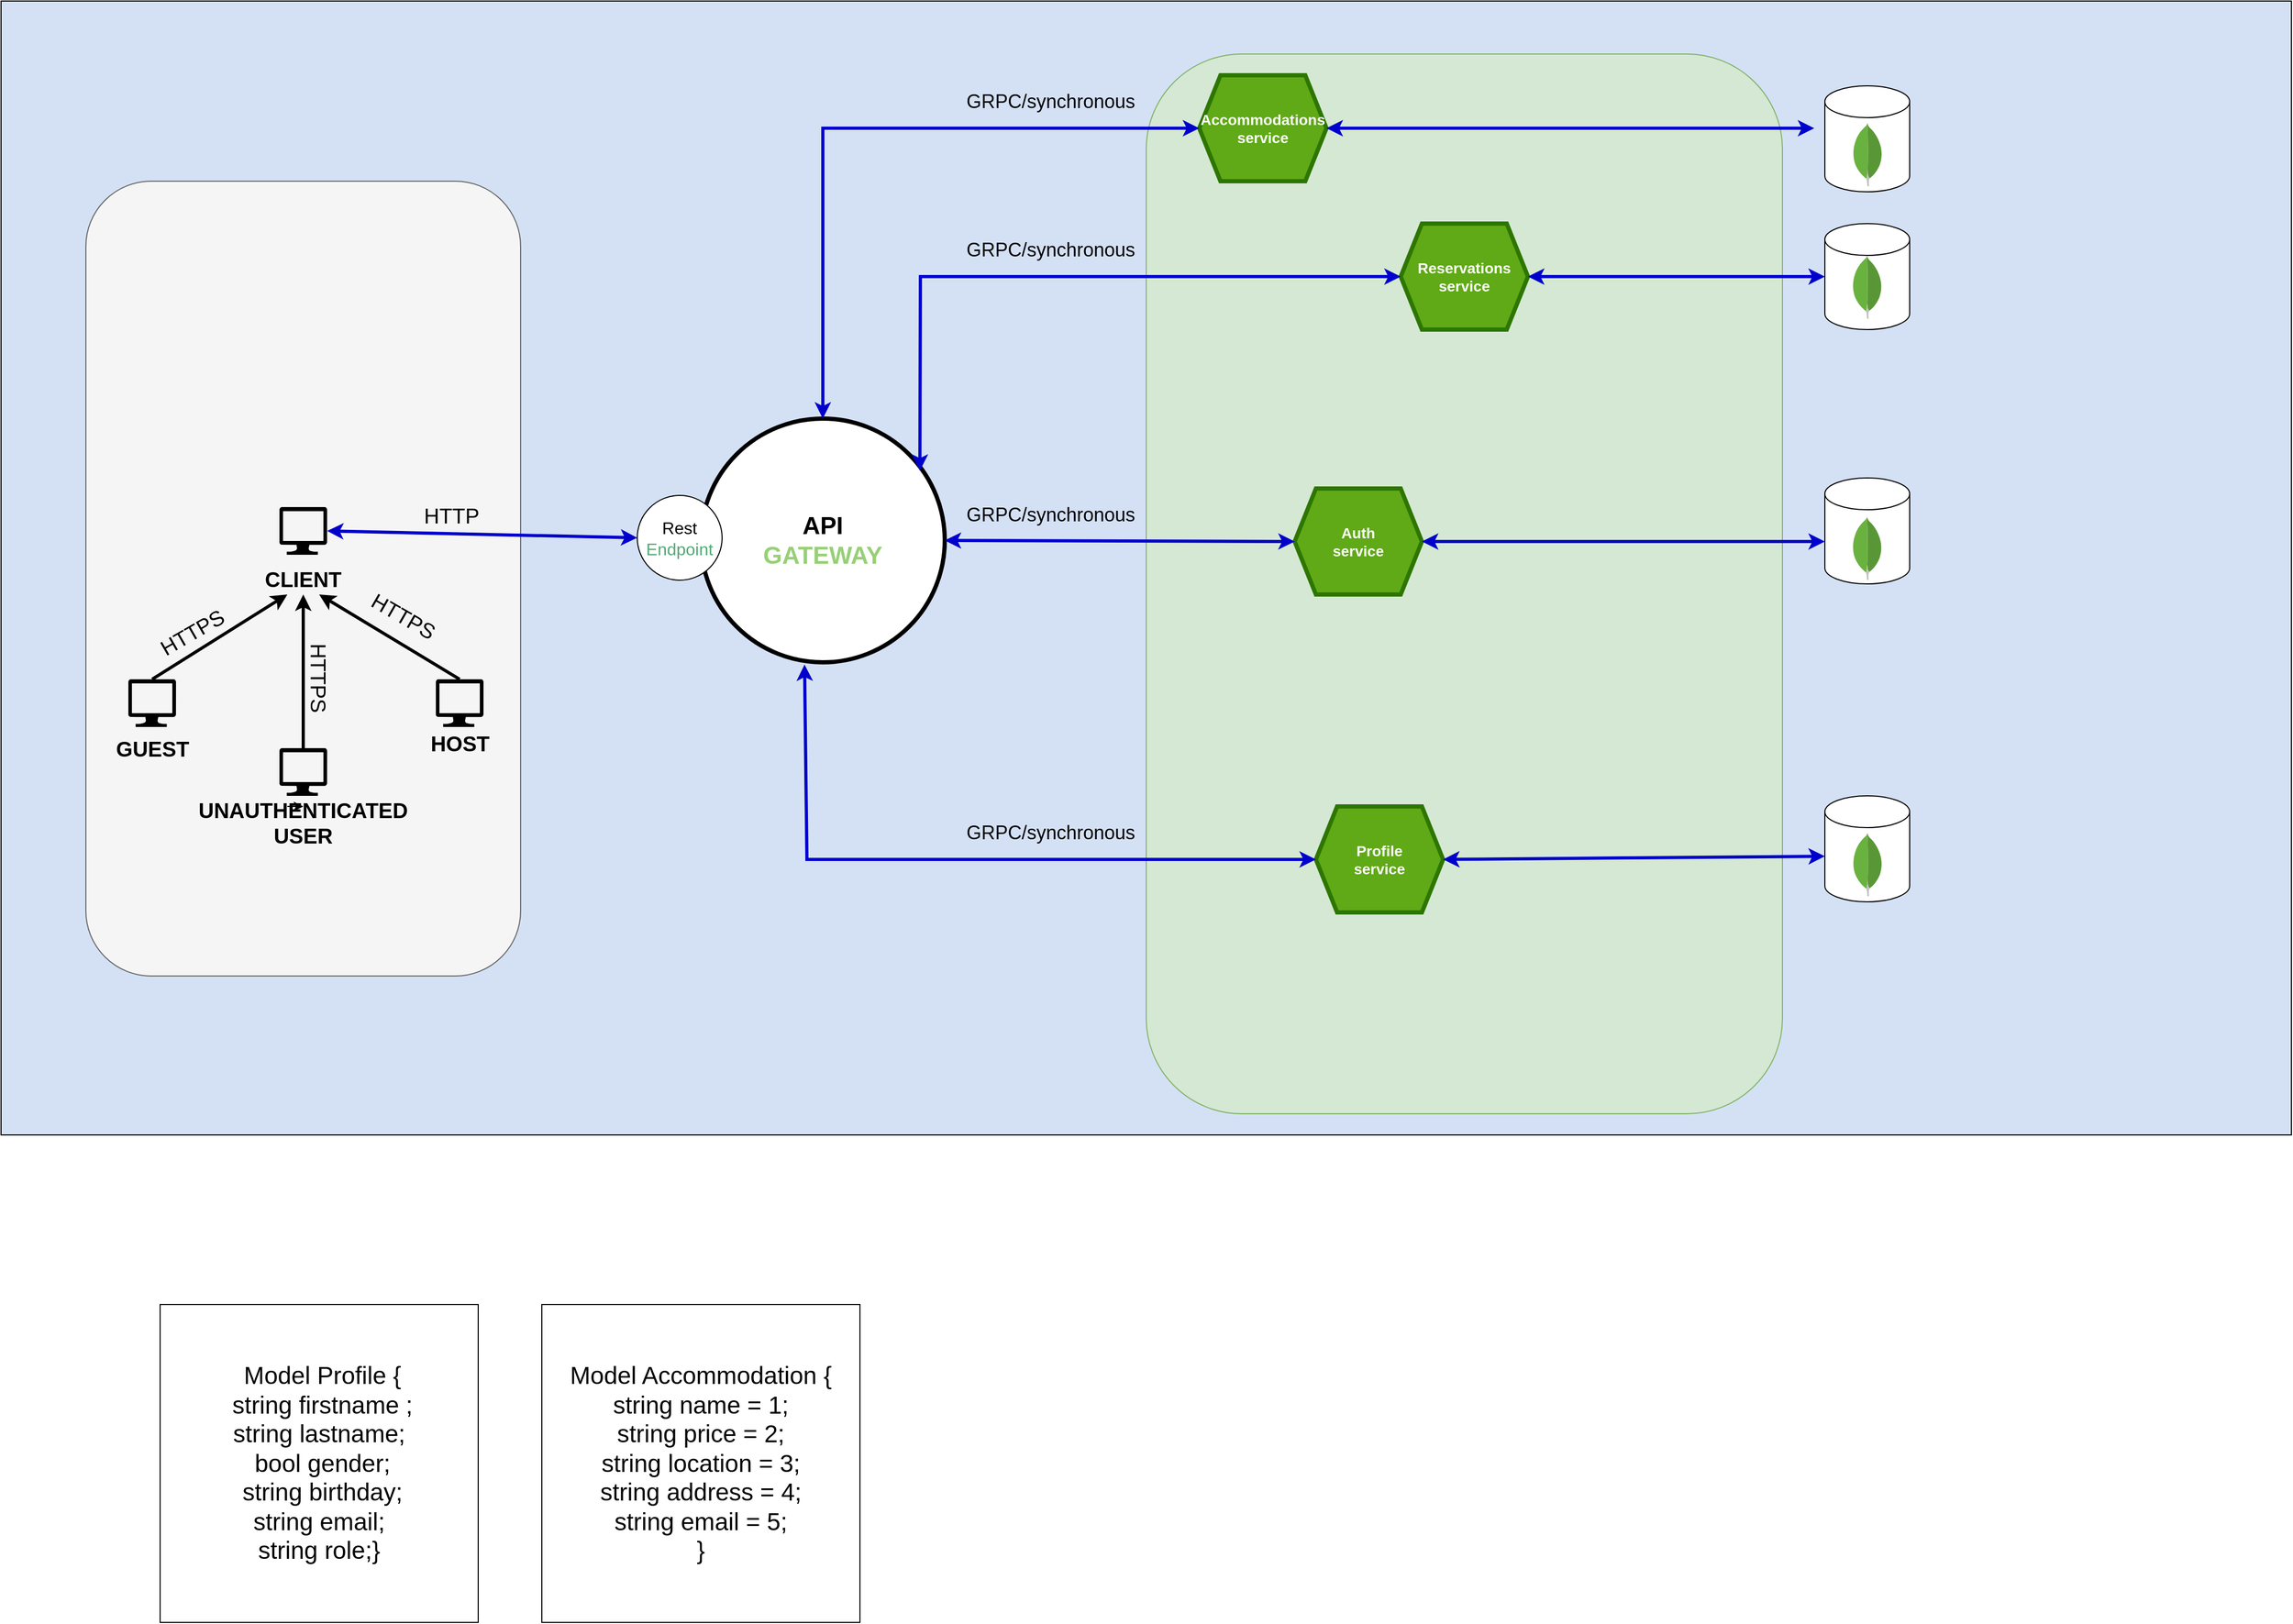 <mxfile version="22.1.0" type="device">
  <diagram name="Page-1" id="aZqTcHWdBRNuJLzUG_dm">
    <mxGraphModel dx="2899" dy="1017" grid="1" gridSize="10" guides="1" tooltips="1" connect="1" arrows="1" fold="1" page="1" pageScale="1" pageWidth="850" pageHeight="1100" math="0" shadow="0">
      <root>
        <mxCell id="0" />
        <mxCell id="1" parent="0" />
        <mxCell id="zURRKgwcUh4T0i38kErL-66" value="" style="rounded=0;whiteSpace=wrap;html=1;fillColor=#D4E1F5;" parent="1" vertex="1">
          <mxGeometry x="-10" width="2160" height="1070" as="geometry" />
        </mxCell>
        <mxCell id="zURRKgwcUh4T0i38kErL-105" value="" style="rounded=1;whiteSpace=wrap;html=1;fillColor=#f5f5f5;strokeColor=#666666;fontColor=#333333;" parent="1" vertex="1">
          <mxGeometry x="70" y="170" width="410" height="750" as="geometry" />
        </mxCell>
        <mxCell id="zURRKgwcUh4T0i38kErL-88" value="" style="rounded=1;whiteSpace=wrap;html=1;fillColor=#d5e8d4;strokeColor=#82b366;" parent="1" vertex="1">
          <mxGeometry x="1070" y="50" width="600" height="1000" as="geometry" />
        </mxCell>
        <mxCell id="zURRKgwcUh4T0i38kErL-3" value="" style="verticalLabelPosition=bottom;html=1;verticalAlign=top;align=center;strokeColor=none;fillColor=#000000;shape=mxgraph.azure.computer;pointerEvents=1;" parent="1" vertex="1">
          <mxGeometry x="252.5" y="477.5" width="45" height="45" as="geometry" />
        </mxCell>
        <mxCell id="zURRKgwcUh4T0i38kErL-11" value="Accommodations&lt;br style=&quot;font-size: 14px;&quot;&gt;service" style="shape=hexagon;perimeter=hexagonPerimeter2;whiteSpace=wrap;html=1;fixedSize=1;fillColor=#60a917;strokeColor=#2D7600;fontColor=#ffffff;strokeWidth=4;fontSize=14;fontStyle=1" parent="1" vertex="1">
          <mxGeometry x="1120" y="70" width="120" height="100" as="geometry" />
        </mxCell>
        <mxCell id="zURRKgwcUh4T0i38kErL-12" value="Auth&lt;br&gt;service" style="shape=hexagon;perimeter=hexagonPerimeter2;whiteSpace=wrap;html=1;fixedSize=1;fillColor=#60a917;strokeColor=#2D7600;fontColor=#ffffff;strokeWidth=4;fontSize=14;fontStyle=1" parent="1" vertex="1">
          <mxGeometry x="1210" y="460" width="120" height="100" as="geometry" />
        </mxCell>
        <mxCell id="zURRKgwcUh4T0i38kErL-43" value="Reservations&lt;br style=&quot;font-size: 14px;&quot;&gt;service" style="shape=hexagon;perimeter=hexagonPerimeter2;whiteSpace=wrap;html=1;fixedSize=1;fillColor=#60a917;strokeColor=#2D7600;fontColor=#ffffff;strokeWidth=4;fontSize=14;fontStyle=1" parent="1" vertex="1">
          <mxGeometry x="1310" y="210" width="120" height="100" as="geometry" />
        </mxCell>
        <mxCell id="zURRKgwcUh4T0i38kErL-45" value="Profile&lt;br style=&quot;font-size: 14px;&quot;&gt;service" style="shape=hexagon;perimeter=hexagonPerimeter2;whiteSpace=wrap;html=1;fixedSize=1;fillColor=#60a917;strokeColor=#2D7600;fontColor=#ffffff;strokeWidth=4;fontSize=14;fontStyle=1" parent="1" vertex="1">
          <mxGeometry x="1230" y="760" width="120" height="100" as="geometry" />
        </mxCell>
        <mxCell id="zURRKgwcUh4T0i38kErL-67" value="&lt;font style=&quot;font-size: 23px;&quot;&gt;&lt;b&gt;API&lt;br&gt;&lt;font color=&quot;#97d077&quot;&gt;GATEWAY&lt;/font&gt;&lt;br&gt;&lt;/b&gt;&lt;/font&gt;" style="ellipse;whiteSpace=wrap;html=1;aspect=fixed;strokeWidth=4;" parent="1" vertex="1">
          <mxGeometry x="650" y="394" width="230" height="230" as="geometry" />
        </mxCell>
        <mxCell id="zURRKgwcUh4T0i38kErL-71" value="" style="endArrow=classic;html=1;rounded=0;entryX=0;entryY=0.5;entryDx=0;entryDy=0;strokeWidth=3;exitX=0.5;exitY=0;exitDx=0;exitDy=0;strokeColor=#0000CC;startArrow=classic;startFill=1;" parent="1" source="zURRKgwcUh4T0i38kErL-67" target="zURRKgwcUh4T0i38kErL-11" edge="1">
          <mxGeometry width="50" height="50" relative="1" as="geometry">
            <mxPoint x="825" y="390.0" as="sourcePoint" />
            <mxPoint x="1040.3" y="240.0" as="targetPoint" />
            <Array as="points">
              <mxPoint x="765" y="120" />
            </Array>
          </mxGeometry>
        </mxCell>
        <mxCell id="zURRKgwcUh4T0i38kErL-72" value="" style="endArrow=classic;html=1;rounded=0;entryX=0;entryY=0.5;entryDx=0;entryDy=0;strokeWidth=3;exitX=0.898;exitY=0.214;exitDx=0;exitDy=0;exitPerimeter=0;strokeColor=#0000CC;startArrow=classic;startFill=1;" parent="1" source="zURRKgwcUh4T0i38kErL-67" target="zURRKgwcUh4T0i38kErL-43" edge="1">
          <mxGeometry width="50" height="50" relative="1" as="geometry">
            <mxPoint x="888.92" y="390.32" as="sourcePoint" />
            <mxPoint x="1200" y="270" as="targetPoint" />
            <Array as="points">
              <mxPoint x="857" y="260" />
            </Array>
          </mxGeometry>
        </mxCell>
        <mxCell id="zURRKgwcUh4T0i38kErL-73" value="" style="endArrow=classic;html=1;rounded=0;strokeWidth=3;exitX=1;exitY=0.5;exitDx=0;exitDy=0;entryX=0;entryY=0.5;entryDx=0;entryDy=0;strokeColor=#0000CC;startArrow=classic;startFill=1;" parent="1" source="zURRKgwcUh4T0i38kErL-67" target="zURRKgwcUh4T0i38kErL-12" edge="1">
          <mxGeometry width="50" height="50" relative="1" as="geometry">
            <mxPoint x="901.053" y="505.789" as="sourcePoint" />
            <mxPoint x="1580" y="530" as="targetPoint" />
          </mxGeometry>
        </mxCell>
        <mxCell id="zURRKgwcUh4T0i38kErL-80" value="" style="endArrow=classic;html=1;rounded=0;entryX=0;entryY=0.5;entryDx=0;entryDy=0;strokeWidth=3;exitX=0.425;exitY=1.009;exitDx=0;exitDy=0;strokeColor=#0000CC;startArrow=classic;startFill=1;exitPerimeter=0;" parent="1" source="zURRKgwcUh4T0i38kErL-67" target="zURRKgwcUh4T0i38kErL-45" edge="1">
          <mxGeometry width="50" height="50" relative="1" as="geometry">
            <mxPoint x="808" y="747" as="sourcePoint" />
            <mxPoint x="1210" y="690" as="targetPoint" />
            <Array as="points">
              <mxPoint x="750" y="810" />
            </Array>
          </mxGeometry>
        </mxCell>
        <mxCell id="zURRKgwcUh4T0i38kErL-89" value="&lt;font style=&quot;font-size: 20px;&quot;&gt;&lt;b&gt;CLIENT&lt;/b&gt;&lt;/font&gt;" style="text;html=1;strokeColor=none;fillColor=none;align=center;verticalAlign=middle;whiteSpace=wrap;rounded=0;" parent="1" vertex="1">
          <mxGeometry x="245" y="530" width="60" height="30" as="geometry" />
        </mxCell>
        <mxCell id="zURRKgwcUh4T0i38kErL-91" value="" style="verticalLabelPosition=bottom;html=1;verticalAlign=top;align=center;strokeColor=none;fillColor=#000000;shape=mxgraph.azure.computer;pointerEvents=1;" parent="1" vertex="1">
          <mxGeometry x="110" y="640" width="45" height="45" as="geometry" />
        </mxCell>
        <mxCell id="zURRKgwcUh4T0i38kErL-92" value="&lt;font style=&quot;font-size: 20px;&quot;&gt;&lt;b&gt;GUEST&lt;/b&gt;&lt;/font&gt;" style="text;html=1;strokeColor=none;fillColor=none;align=center;verticalAlign=middle;whiteSpace=wrap;rounded=0;" parent="1" vertex="1">
          <mxGeometry x="102.5" y="690" width="60" height="30" as="geometry" />
        </mxCell>
        <mxCell id="zURRKgwcUh4T0i38kErL-93" value="" style="verticalLabelPosition=bottom;html=1;verticalAlign=top;align=center;strokeColor=none;fillColor=#000000;shape=mxgraph.azure.computer;pointerEvents=1;" parent="1" vertex="1">
          <mxGeometry x="400" y="640" width="45" height="45" as="geometry" />
        </mxCell>
        <mxCell id="zURRKgwcUh4T0i38kErL-94" value="&lt;font style=&quot;font-size: 20px;&quot;&gt;&lt;b&gt;HOST&lt;/b&gt;&lt;/font&gt;" style="text;html=1;strokeColor=none;fillColor=none;align=center;verticalAlign=middle;whiteSpace=wrap;rounded=0;" parent="1" vertex="1">
          <mxGeometry x="392.5" y="685" width="60" height="30" as="geometry" />
        </mxCell>
        <mxCell id="zURRKgwcUh4T0i38kErL-96" value="&lt;font style=&quot;font-size: 20px;&quot;&gt;&lt;b&gt;UNAUTHENTICATED USER&lt;/b&gt;&lt;/font&gt;" style="text;html=1;strokeColor=none;fillColor=none;align=center;verticalAlign=middle;whiteSpace=wrap;rounded=0;" parent="1" vertex="1">
          <mxGeometry x="245" y="760" width="60" height="30" as="geometry" />
        </mxCell>
        <mxCell id="zURRKgwcUh4T0i38kErL-101" value="" style="verticalLabelPosition=bottom;html=1;verticalAlign=top;align=center;strokeColor=none;fillColor=#000000;shape=mxgraph.azure.computer;pointerEvents=1;" parent="1" vertex="1">
          <mxGeometry x="252.5" y="705" width="45" height="45" as="geometry" />
        </mxCell>
        <mxCell id="zURRKgwcUh4T0i38kErL-102" value="" style="endArrow=classic;html=1;rounded=0;strokeWidth=3;exitX=0.5;exitY=0;exitDx=0;exitDy=0;exitPerimeter=0;entryX=0.25;entryY=1;entryDx=0;entryDy=0;" parent="1" source="zURRKgwcUh4T0i38kErL-91" target="zURRKgwcUh4T0i38kErL-89" edge="1">
          <mxGeometry width="50" height="50" relative="1" as="geometry">
            <mxPoint x="92.5" y="640" as="sourcePoint" />
            <mxPoint x="142.5" y="590" as="targetPoint" />
          </mxGeometry>
        </mxCell>
        <mxCell id="zURRKgwcUh4T0i38kErL-103" value="" style="endArrow=classic;html=1;rounded=0;strokeWidth=3;entryX=0.5;entryY=1;entryDx=0;entryDy=0;exitX=0.5;exitY=0;exitDx=0;exitDy=0;exitPerimeter=0;" parent="1" source="zURRKgwcUh4T0i38kErL-101" target="zURRKgwcUh4T0i38kErL-89" edge="1">
          <mxGeometry width="50" height="50" relative="1" as="geometry">
            <mxPoint x="102.5" y="650" as="sourcePoint" />
            <mxPoint x="220" y="558" as="targetPoint" />
          </mxGeometry>
        </mxCell>
        <mxCell id="zURRKgwcUh4T0i38kErL-104" value="" style="endArrow=classic;html=1;rounded=0;strokeWidth=3;entryX=0.75;entryY=1;entryDx=0;entryDy=0;exitX=0.5;exitY=0;exitDx=0;exitDy=0;exitPerimeter=0;" parent="1" source="zURRKgwcUh4T0i38kErL-93" target="zURRKgwcUh4T0i38kErL-89" edge="1">
          <mxGeometry width="50" height="50" relative="1" as="geometry">
            <mxPoint x="112.5" y="660" as="sourcePoint" />
            <mxPoint x="230" y="568" as="targetPoint" />
          </mxGeometry>
        </mxCell>
        <mxCell id="zURRKgwcUh4T0i38kErL-106" value="" style="endArrow=classic;html=1;rounded=0;strokeWidth=3;entryX=0;entryY=0.5;entryDx=0;entryDy=0;strokeColor=#0000CC;startArrow=classic;startFill=1;exitX=1;exitY=0.5;exitDx=0;exitDy=0;exitPerimeter=0;" parent="1" source="zURRKgwcUh4T0i38kErL-3" target="cQuxiCNJwgIGJ_iifDk8-43" edge="1">
          <mxGeometry width="50" height="50" relative="1" as="geometry">
            <mxPoint x="330" y="509.29" as="sourcePoint" />
            <mxPoint x="450" y="509.29" as="targetPoint" />
          </mxGeometry>
        </mxCell>
        <mxCell id="zURRKgwcUh4T0i38kErL-113" value="" style="endArrow=classic;html=1;rounded=0;strokeWidth=3;exitX=1;exitY=0.5;exitDx=0;exitDy=0;entryX=0;entryY=0.5;entryDx=0;entryDy=0;strokeColor=#0000CC;startArrow=classic;startFill=1;entryPerimeter=0;" parent="1" source="zURRKgwcUh4T0i38kErL-11" edge="1">
          <mxGeometry width="50" height="50" relative="1" as="geometry">
            <mxPoint x="1470" y="159.23" as="sourcePoint" />
            <mxPoint x="1700" y="120" as="targetPoint" />
          </mxGeometry>
        </mxCell>
        <mxCell id="zURRKgwcUh4T0i38kErL-116" value="" style="endArrow=classic;html=1;rounded=0;strokeWidth=3;exitX=1;exitY=0.5;exitDx=0;exitDy=0;entryX=0;entryY=0.6;entryDx=0;entryDy=0;strokeColor=#0000CC;startArrow=classic;startFill=1;entryPerimeter=0;" parent="1" source="zURRKgwcUh4T0i38kErL-12" target="cQuxiCNJwgIGJ_iifDk8-16" edge="1">
          <mxGeometry width="50" height="50" relative="1" as="geometry">
            <mxPoint x="1320" y="420.77" as="sourcePoint" />
            <mxPoint x="1700.647" y="509.795" as="targetPoint" />
          </mxGeometry>
        </mxCell>
        <mxCell id="zURRKgwcUh4T0i38kErL-119" value="" style="endArrow=classic;html=1;rounded=0;strokeWidth=3;exitX=1;exitY=0.5;exitDx=0;exitDy=0;strokeColor=#0000CC;startArrow=classic;startFill=1;entryX=0;entryY=0.5;entryDx=0;entryDy=0;entryPerimeter=0;" parent="1" source="zURRKgwcUh4T0i38kErL-43" target="cQuxiCNJwgIGJ_iifDk8-13" edge="1">
          <mxGeometry width="50" height="50" relative="1" as="geometry">
            <mxPoint x="1409" y="430" as="sourcePoint" />
            <mxPoint x="1700" y="257.964" as="targetPoint" />
          </mxGeometry>
        </mxCell>
        <mxCell id="zURRKgwcUh4T0i38kErL-124" value="" style="endArrow=classic;html=1;rounded=0;strokeWidth=3;exitX=1;exitY=0.5;exitDx=0;exitDy=0;strokeColor=#0000CC;startArrow=classic;startFill=1;entryX=0;entryY=0.57;entryDx=0;entryDy=0;entryPerimeter=0;" parent="1" source="zURRKgwcUh4T0i38kErL-45" target="cQuxiCNJwgIGJ_iifDk8-19" edge="1">
          <mxGeometry width="50" height="50" relative="1" as="geometry">
            <mxPoint x="1350" y="770" as="sourcePoint" />
            <mxPoint x="1711" y="807" as="targetPoint" />
          </mxGeometry>
        </mxCell>
        <mxCell id="cQuxiCNJwgIGJ_iifDk8-1" value="" style="group" parent="1" vertex="1" connectable="0">
          <mxGeometry x="1710" y="80" width="80" height="100" as="geometry" />
        </mxCell>
        <mxCell id="cQuxiCNJwgIGJ_iifDk8-2" value="" style="shape=cylinder3;whiteSpace=wrap;html=1;boundedLbl=1;backgroundOutline=1;size=15;" parent="cQuxiCNJwgIGJ_iifDk8-1" vertex="1">
          <mxGeometry width="80" height="100" as="geometry" />
        </mxCell>
        <mxCell id="cQuxiCNJwgIGJ_iifDk8-3" value="" style="dashed=0;outlineConnect=0;html=1;align=center;labelPosition=center;verticalLabelPosition=bottom;verticalAlign=top;shape=mxgraph.weblogos.mongodb" parent="cQuxiCNJwgIGJ_iifDk8-1" vertex="1">
          <mxGeometry x="26" y="35" width="28.68" height="60" as="geometry" />
        </mxCell>
        <mxCell id="cQuxiCNJwgIGJ_iifDk8-13" value="" style="shape=cylinder3;whiteSpace=wrap;html=1;boundedLbl=1;backgroundOutline=1;size=15;" parent="1" vertex="1">
          <mxGeometry x="1710" y="210" width="80" height="100" as="geometry" />
        </mxCell>
        <mxCell id="cQuxiCNJwgIGJ_iifDk8-14" value="" style="dashed=0;outlineConnect=0;html=1;align=center;labelPosition=center;verticalLabelPosition=bottom;verticalAlign=top;shape=mxgraph.weblogos.mongodb" parent="1" vertex="1">
          <mxGeometry x="1735.66" y="240" width="28.68" height="60" as="geometry" />
        </mxCell>
        <mxCell id="cQuxiCNJwgIGJ_iifDk8-16" value="" style="shape=cylinder3;whiteSpace=wrap;html=1;boundedLbl=1;backgroundOutline=1;size=15;" parent="1" vertex="1">
          <mxGeometry x="1710" y="450" width="80" height="100" as="geometry" />
        </mxCell>
        <mxCell id="cQuxiCNJwgIGJ_iifDk8-17" value="" style="dashed=0;outlineConnect=0;html=1;align=center;labelPosition=center;verticalLabelPosition=bottom;verticalAlign=top;shape=mxgraph.weblogos.mongodb" parent="1" vertex="1">
          <mxGeometry x="1735.66" y="486.5" width="28.68" height="60" as="geometry" />
        </mxCell>
        <mxCell id="cQuxiCNJwgIGJ_iifDk8-18" value="" style="group" parent="1" vertex="1" connectable="0">
          <mxGeometry x="1710" y="750" width="80" height="100" as="geometry" />
        </mxCell>
        <mxCell id="cQuxiCNJwgIGJ_iifDk8-19" value="" style="shape=cylinder3;whiteSpace=wrap;html=1;boundedLbl=1;backgroundOutline=1;size=15;" parent="cQuxiCNJwgIGJ_iifDk8-18" vertex="1">
          <mxGeometry width="80" height="100" as="geometry" />
        </mxCell>
        <mxCell id="cQuxiCNJwgIGJ_iifDk8-20" value="" style="dashed=0;outlineConnect=0;html=1;align=center;labelPosition=center;verticalLabelPosition=bottom;verticalAlign=top;shape=mxgraph.weblogos.mongodb" parent="cQuxiCNJwgIGJ_iifDk8-18" vertex="1">
          <mxGeometry x="26" y="35" width="28.68" height="60" as="geometry" />
        </mxCell>
        <mxCell id="cQuxiCNJwgIGJ_iifDk8-21" value="&lt;font style=&quot;font-size: 18px;&quot;&gt;GRPC/synchronous&lt;/font&gt;" style="text;html=1;strokeColor=none;fillColor=none;align=center;verticalAlign=middle;whiteSpace=wrap;rounded=0;" parent="1" vertex="1">
          <mxGeometry x="950" y="470" width="60" height="30" as="geometry" />
        </mxCell>
        <mxCell id="cQuxiCNJwgIGJ_iifDk8-25" value="&lt;span style=&quot;font-size: 20px;&quot;&gt;HTTP&lt;/span&gt;" style="text;html=1;strokeColor=none;fillColor=none;align=center;verticalAlign=middle;whiteSpace=wrap;rounded=0;" parent="1" vertex="1">
          <mxGeometry x="385" y="470" width="60" height="30" as="geometry" />
        </mxCell>
        <mxCell id="cQuxiCNJwgIGJ_iifDk8-34" style="edgeStyle=orthogonalEdgeStyle;rounded=0;orthogonalLoop=1;jettySize=auto;html=1;exitX=0.25;exitY=0;exitDx=0;exitDy=0;entryX=0.5;entryY=0;entryDx=0;entryDy=0;" parent="1" source="zURRKgwcUh4T0i38kErL-96" target="zURRKgwcUh4T0i38kErL-96" edge="1">
          <mxGeometry relative="1" as="geometry" />
        </mxCell>
        <mxCell id="cQuxiCNJwgIGJ_iifDk8-35" value="&lt;span style=&quot;font-size: 20px;&quot;&gt;HTTPS&lt;/span&gt;" style="text;html=1;strokeColor=none;fillColor=none;align=center;verticalAlign=middle;whiteSpace=wrap;rounded=0;rotation=-30;" parent="1" vertex="1">
          <mxGeometry x="140" y="580" width="60" height="30" as="geometry" />
        </mxCell>
        <mxCell id="cQuxiCNJwgIGJ_iifDk8-37" value="&lt;span style=&quot;font-size: 20px;&quot;&gt;HTTPS&lt;/span&gt;" style="text;html=1;strokeColor=none;fillColor=none;align=center;verticalAlign=middle;whiteSpace=wrap;rounded=0;rotation=30;" parent="1" vertex="1">
          <mxGeometry x="340" y="565" width="60" height="30" as="geometry" />
        </mxCell>
        <mxCell id="cQuxiCNJwgIGJ_iifDk8-42" value="&lt;span style=&quot;font-size: 20px;&quot;&gt;HTTPS&lt;/span&gt;" style="text;html=1;strokeColor=none;fillColor=none;align=center;verticalAlign=middle;whiteSpace=wrap;rounded=0;rotation=90;" parent="1" vertex="1">
          <mxGeometry x="260" y="624" width="60" height="30" as="geometry" />
        </mxCell>
        <mxCell id="cQuxiCNJwgIGJ_iifDk8-43" value="&lt;font style=&quot;font-size: 16px;&quot;&gt;Rest&lt;br&gt;&lt;font color=&quot;#54a876&quot;&gt;Endpoint&lt;/font&gt;&lt;/font&gt;" style="ellipse;whiteSpace=wrap;html=1;aspect=fixed;" parent="1" vertex="1">
          <mxGeometry x="590" y="466.5" width="80" height="80" as="geometry" />
        </mxCell>
        <mxCell id="cQuxiCNJwgIGJ_iifDk8-45" value="&lt;font style=&quot;font-size: 18px;&quot;&gt;GRPC/synchronous&lt;/font&gt;" style="text;html=1;strokeColor=none;fillColor=none;align=center;verticalAlign=middle;whiteSpace=wrap;rounded=0;" parent="1" vertex="1">
          <mxGeometry x="950" y="220" width="60" height="30" as="geometry" />
        </mxCell>
        <mxCell id="cQuxiCNJwgIGJ_iifDk8-46" value="&lt;font style=&quot;font-size: 18px;&quot;&gt;GRPC/synchronous&lt;/font&gt;" style="text;html=1;strokeColor=none;fillColor=none;align=center;verticalAlign=middle;whiteSpace=wrap;rounded=0;" parent="1" vertex="1">
          <mxGeometry x="950" y="770" width="60" height="30" as="geometry" />
        </mxCell>
        <mxCell id="cQuxiCNJwgIGJ_iifDk8-47" value="&lt;font style=&quot;font-size: 18px;&quot;&gt;GRPC/synchronous&lt;/font&gt;" style="text;html=1;strokeColor=none;fillColor=none;align=center;verticalAlign=middle;whiteSpace=wrap;rounded=0;" parent="1" vertex="1">
          <mxGeometry x="950" y="80" width="60" height="30" as="geometry" />
        </mxCell>
        <mxCell id="7hkf9j5JTSSsnSNi8udm-1" value="&lt;div style=&quot;&quot;&gt;&lt;span style=&quot;font-size: 23px; background-color: initial; white-space: pre;&quot;&gt; Model &lt;/span&gt;&lt;span style=&quot;font-size: 23px; background-color: initial;&quot;&gt;Profile {&lt;/span&gt;&lt;/div&gt;&lt;font style=&quot;font-size: 23px;&quot;&gt;&amp;nbsp;string firstname ;&lt;br&gt;string lastname;&lt;br&gt;&amp;nbsp;bool gender;&lt;br&gt;&lt;div style=&quot;&quot;&gt;&lt;span style=&quot;background-color: initial;&quot;&gt;&amp;nbsp;string birthday;&lt;br&gt;  string email;&lt;br&gt;  string role;&lt;/span&gt;&lt;span style=&quot;background-color: initial;&quot;&gt;}&lt;/span&gt;&lt;/div&gt;&lt;/font&gt;" style="whiteSpace=wrap;html=1;aspect=fixed;align=center;" vertex="1" parent="1">
          <mxGeometry x="140" y="1230" width="300" height="300" as="geometry" />
        </mxCell>
        <mxCell id="7hkf9j5JTSSsnSNi8udm-3" value="&lt;div style=&quot;&quot;&gt;&lt;/div&gt;&lt;font style=&quot;font-size: 23px;&quot;&gt;Model Accommodation {&lt;br&gt;&lt;/font&gt;&lt;div style=&quot;font-size: 23px;&quot;&gt;&lt;font style=&quot;font-size: 23px;&quot;&gt;  string name = 1;&lt;br&gt;  string price = 2;&lt;br&gt;  string location = 3;&lt;br&gt;  string address = 4;&lt;br&gt;  string email = 5;&lt;br&gt;}&lt;/font&gt;&lt;br&gt;&lt;/div&gt;" style="whiteSpace=wrap;html=1;aspect=fixed;align=center;" vertex="1" parent="1">
          <mxGeometry x="500" y="1230" width="300" height="300" as="geometry" />
        </mxCell>
      </root>
    </mxGraphModel>
  </diagram>
</mxfile>
